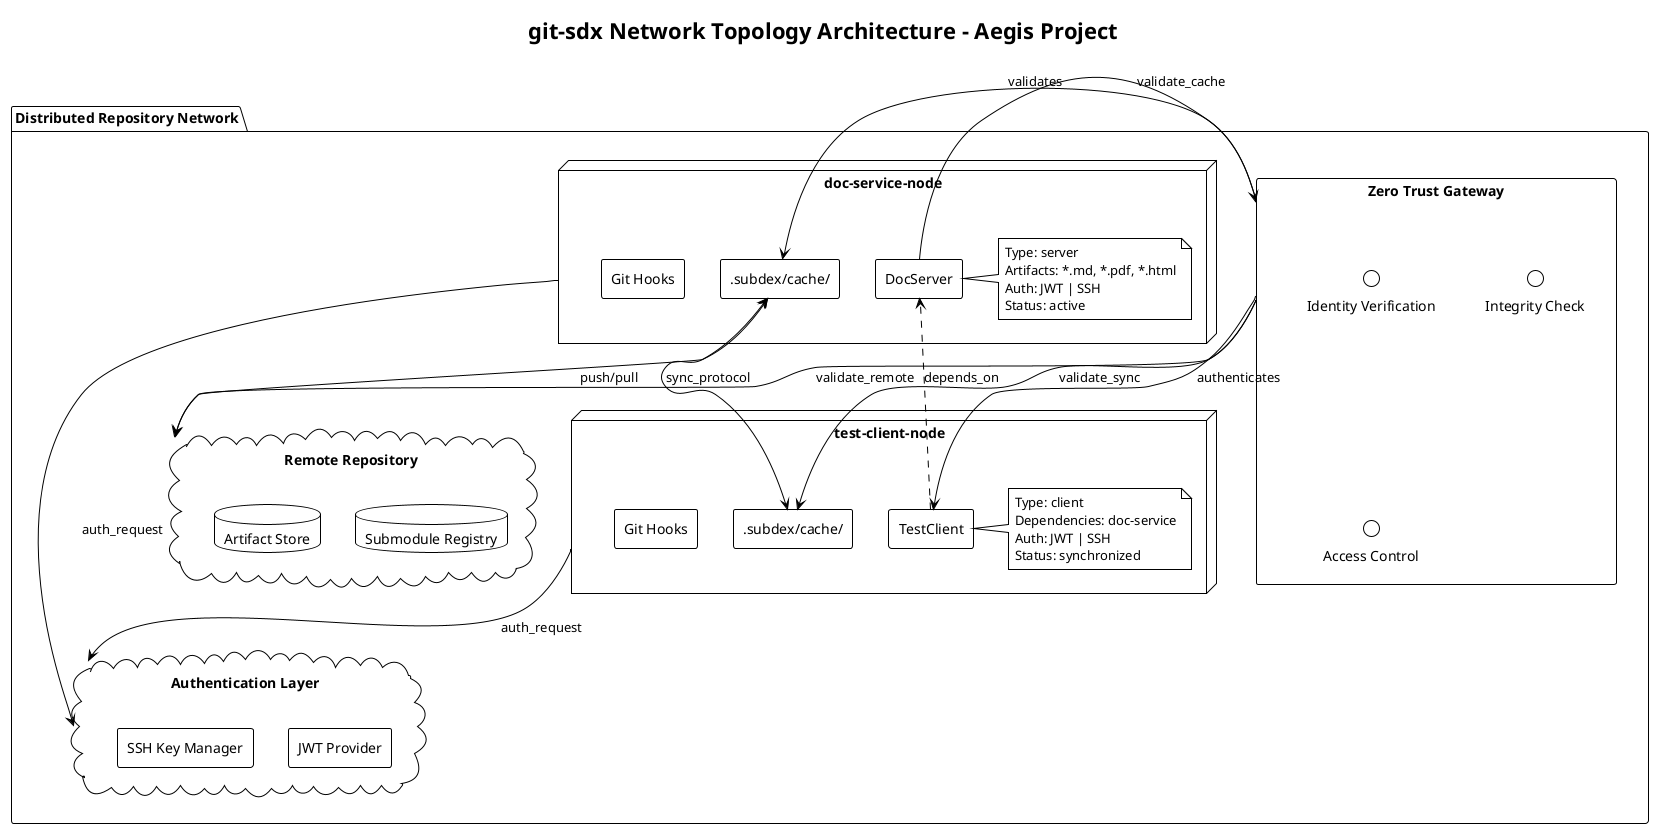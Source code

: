 @startuml git-sdx-network-topology

!theme plain
skinparam componentStyle rectangle
skinparam nodeStyle rectangle

title git-sdx Network Topology Architecture - Aegis Project

package "Distributed Repository Network" {
    
    node "doc-service-node" as DocNode {
        [DocServer] as DocSrv
        [.subdex/cache/] as DocCache
        [Git Hooks] as DocHooks
        
        note right of DocSrv
            Type: server
            Artifacts: *.md, *.pdf, *.html
            Auth: JWT | SSH
            Status: active
        end note
    }
    
    node "test-client-node" as TestNode {
        [TestClient] as TestSrv
        [.subdex/cache/] as TestCache
        [Git Hooks] as TestHooks
        
        note right of TestSrv
            Type: client
            Dependencies: doc-service
            Auth: JWT | SSH
            Status: synchronized
        end note
    }
    
    cloud "Authentication Layer" as AuthLayer {
        [JWT Provider]
        [SSH Key Manager]
    }
    
    cloud "Remote Repository" as RemoteRepo {
        database "Submodule Registry"
        database "Artifact Store"
    }
    
    component "Zero Trust Gateway" as ZTG {
        interface "Identity Verification" as IV
        interface "Integrity Check" as IC
        interface "Access Control" as AC
    }
}

' Connection flows
DocSrv --> ZTG : validates
ZTG --> TestSrv : authenticates
TestSrv ..> DocSrv : depends_on

' Authentication paths
DocNode --> AuthLayer : auth_request
TestNode --> AuthLayer : auth_request

' Cache synchronization
DocCache <--> TestCache : sync_protocol
DocCache <--> RemoteRepo : push/pull

' Zero Trust validation
ZTG --> RemoteRepo : validate_remote
ZTG --> DocCache : validate_cache
ZTG --> TestCache : validate_sync

@enduml
